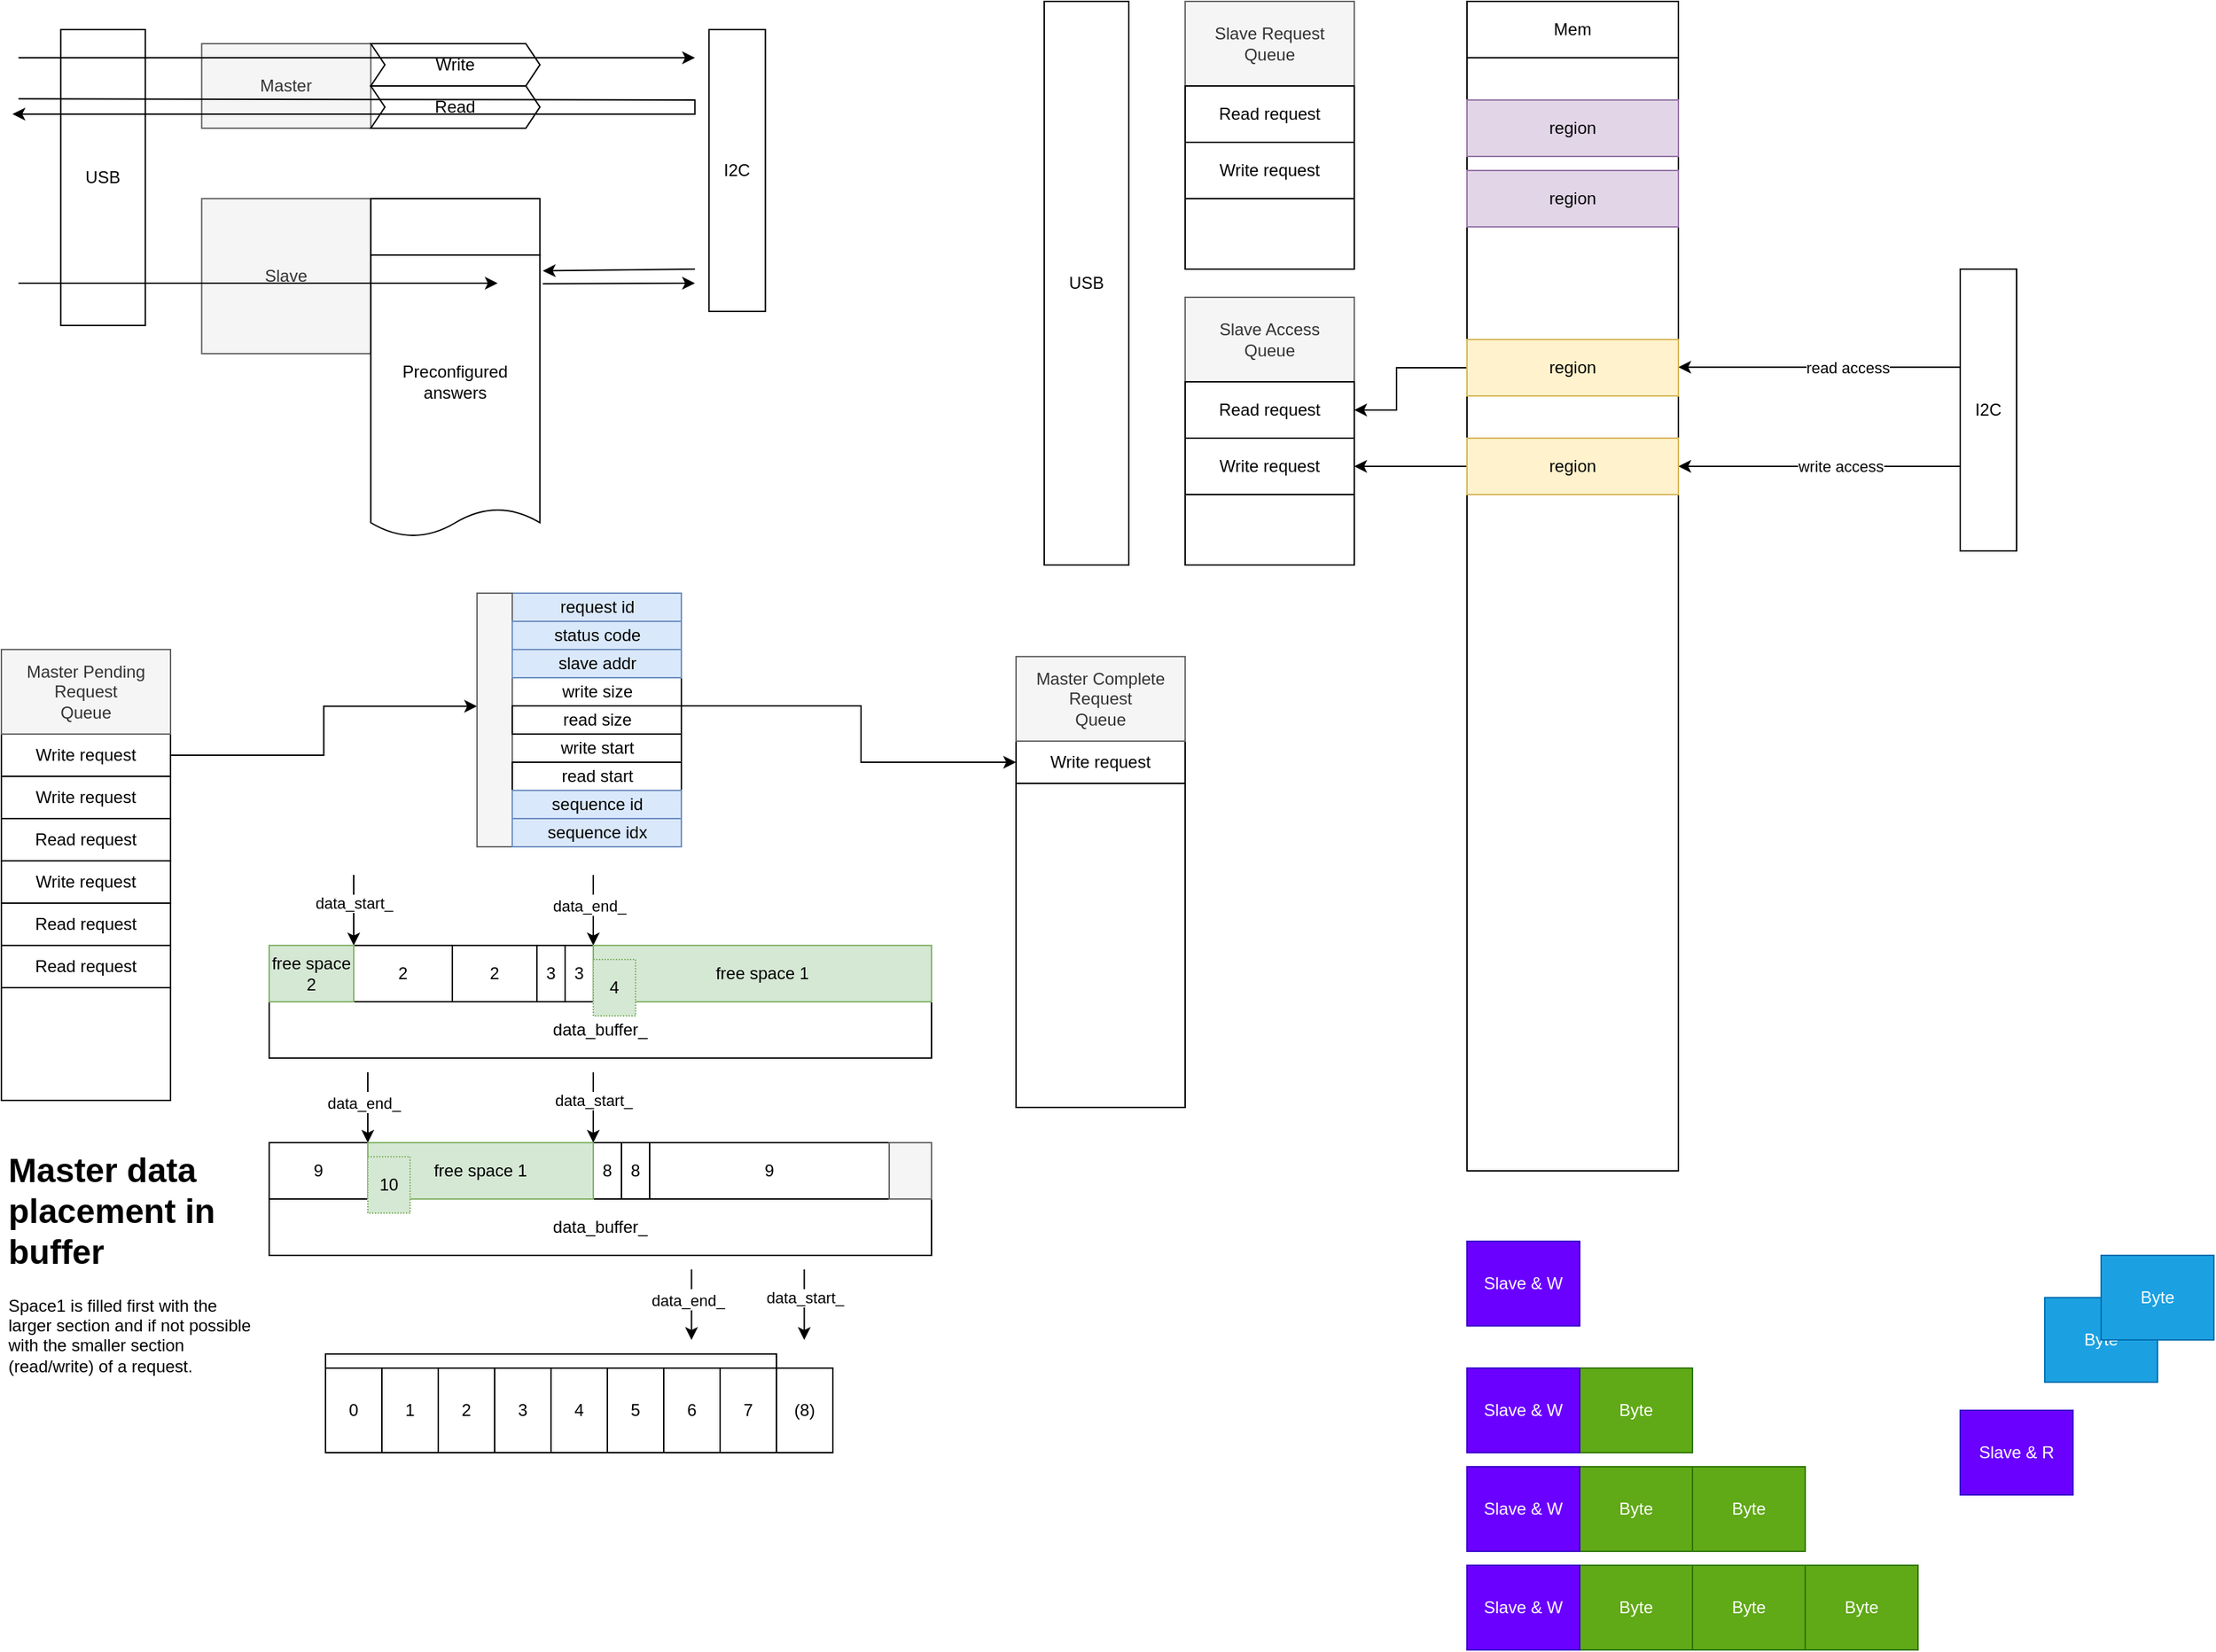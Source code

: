 <mxfile version="24.6.4" type="device">
  <diagram name="Page-1" id="2ZyC1kqVVPjFEnBajxi8">
    <mxGraphModel dx="893" dy="593" grid="1" gridSize="10" guides="1" tooltips="1" connect="1" arrows="1" fold="1" page="1" pageScale="1" pageWidth="850" pageHeight="1100" math="0" shadow="0">
      <root>
        <mxCell id="0" />
        <mxCell id="1" parent="0" />
        <mxCell id="SA-Xk729lbcdhGkagrMY-25" value="USB" style="rounded=0;whiteSpace=wrap;html=1;" parent="1" vertex="1">
          <mxGeometry x="82.14" y="60" width="60" height="210" as="geometry" />
        </mxCell>
        <mxCell id="SA-Xk729lbcdhGkagrMY-2" value="Master" style="rounded=0;whiteSpace=wrap;html=1;fillColor=#f5f5f5;fontColor=#333333;strokeColor=#666666;" parent="1" vertex="1">
          <mxGeometry x="182.14" y="70" width="120" height="60" as="geometry" />
        </mxCell>
        <mxCell id="SA-Xk729lbcdhGkagrMY-6" value="Read" style="shape=step;perimeter=stepPerimeter;whiteSpace=wrap;html=1;fixedSize=1;size=10;" parent="1" vertex="1">
          <mxGeometry x="302.14" y="100" width="120" height="30" as="geometry" />
        </mxCell>
        <mxCell id="SA-Xk729lbcdhGkagrMY-8" value="Write" style="shape=step;perimeter=stepPerimeter;whiteSpace=wrap;html=1;fixedSize=1;size=10;" parent="1" vertex="1">
          <mxGeometry x="302.14" y="70" width="120" height="30" as="geometry" />
        </mxCell>
        <mxCell id="SA-Xk729lbcdhGkagrMY-9" value="Slave" style="rounded=0;whiteSpace=wrap;html=1;fillColor=#f5f5f5;fontColor=#333333;strokeColor=#666666;" parent="1" vertex="1">
          <mxGeometry x="182.14" y="180" width="120" height="110" as="geometry" />
        </mxCell>
        <mxCell id="SA-Xk729lbcdhGkagrMY-15" value="" style="endArrow=classic;html=1;rounded=0;" parent="1" edge="1">
          <mxGeometry width="50" height="50" relative="1" as="geometry">
            <mxPoint x="52.14" y="80" as="sourcePoint" />
            <mxPoint x="532.14" y="80" as="targetPoint" />
          </mxGeometry>
        </mxCell>
        <mxCell id="SA-Xk729lbcdhGkagrMY-16" value="" style="endArrow=classic;html=1;rounded=0;" parent="1" edge="1">
          <mxGeometry width="50" height="50" relative="1" as="geometry">
            <mxPoint x="52.14" y="109.17" as="sourcePoint" />
            <mxPoint x="47.854" y="120" as="targetPoint" />
            <Array as="points">
              <mxPoint x="532.14" y="110" />
              <mxPoint x="532.14" y="120" />
            </Array>
          </mxGeometry>
        </mxCell>
        <mxCell id="SA-Xk729lbcdhGkagrMY-19" value="" style="rounded=0;whiteSpace=wrap;html=1;" parent="1" vertex="1">
          <mxGeometry x="302.14" y="180" width="120" height="40" as="geometry" />
        </mxCell>
        <mxCell id="SA-Xk729lbcdhGkagrMY-21" value="Preconfigured answers" style="shape=document;whiteSpace=wrap;html=1;boundedLbl=1;size=0.1;" parent="1" vertex="1">
          <mxGeometry x="302.14" y="220" width="120" height="200" as="geometry" />
        </mxCell>
        <mxCell id="SA-Xk729lbcdhGkagrMY-23" value="" style="endArrow=classic;html=1;rounded=0;entryX=1.017;entryY=0.056;entryDx=0;entryDy=0;entryPerimeter=0;" parent="1" target="SA-Xk729lbcdhGkagrMY-21" edge="1">
          <mxGeometry width="50" height="50" relative="1" as="geometry">
            <mxPoint x="532.14" y="230" as="sourcePoint" />
            <mxPoint x="592.14" y="250" as="targetPoint" />
          </mxGeometry>
        </mxCell>
        <mxCell id="SA-Xk729lbcdhGkagrMY-24" value="" style="endArrow=classic;html=1;rounded=0;exitX=1.017;exitY=0.102;exitDx=0;exitDy=0;exitPerimeter=0;" parent="1" source="SA-Xk729lbcdhGkagrMY-21" edge="1">
          <mxGeometry width="50" height="50" relative="1" as="geometry">
            <mxPoint x="492.14" y="300" as="sourcePoint" />
            <mxPoint x="532.14" y="240" as="targetPoint" />
          </mxGeometry>
        </mxCell>
        <mxCell id="SA-Xk729lbcdhGkagrMY-27" value="" style="endArrow=classic;html=1;rounded=0;" parent="1" edge="1">
          <mxGeometry width="50" height="50" relative="1" as="geometry">
            <mxPoint x="52.14" y="240" as="sourcePoint" />
            <mxPoint x="392.14" y="240" as="targetPoint" />
          </mxGeometry>
        </mxCell>
        <mxCell id="SA-Xk729lbcdhGkagrMY-28" value="" style="rounded=0;whiteSpace=wrap;html=1;" parent="1" vertex="1">
          <mxGeometry x="40" y="560" width="120" height="260" as="geometry" />
        </mxCell>
        <mxCell id="SA-Xk729lbcdhGkagrMY-56" style="edgeStyle=orthogonalEdgeStyle;rounded=0;orthogonalLoop=1;jettySize=auto;html=1;exitX=1;exitY=0.5;exitDx=0;exitDy=0;entryX=0;entryY=0.446;entryDx=0;entryDy=0;entryPerimeter=0;" parent="1" source="SA-Xk729lbcdhGkagrMY-29" target="SA-Xk729lbcdhGkagrMY-52" edge="1">
          <mxGeometry relative="1" as="geometry" />
        </mxCell>
        <mxCell id="SA-Xk729lbcdhGkagrMY-29" value="Write request" style="rounded=0;whiteSpace=wrap;html=1;" parent="1" vertex="1">
          <mxGeometry x="40" y="560" width="120" height="30" as="geometry" />
        </mxCell>
        <mxCell id="SA-Xk729lbcdhGkagrMY-30" value="Read request" style="rounded=0;whiteSpace=wrap;html=1;" parent="1" vertex="1">
          <mxGeometry x="40" y="620" width="120" height="30" as="geometry" />
        </mxCell>
        <mxCell id="SA-Xk729lbcdhGkagrMY-31" value="Write request" style="rounded=0;whiteSpace=wrap;html=1;" parent="1" vertex="1">
          <mxGeometry x="40" y="650" width="120" height="30" as="geometry" />
        </mxCell>
        <mxCell id="SA-Xk729lbcdhGkagrMY-32" value="Write request" style="rounded=0;whiteSpace=wrap;html=1;" parent="1" vertex="1">
          <mxGeometry x="40" y="590" width="120" height="30" as="geometry" />
        </mxCell>
        <mxCell id="SA-Xk729lbcdhGkagrMY-33" value="Read request" style="rounded=0;whiteSpace=wrap;html=1;" parent="1" vertex="1">
          <mxGeometry x="40" y="680" width="120" height="30" as="geometry" />
        </mxCell>
        <mxCell id="SA-Xk729lbcdhGkagrMY-34" value="Read request" style="rounded=0;whiteSpace=wrap;html=1;" parent="1" vertex="1">
          <mxGeometry x="40" y="710" width="120" height="30" as="geometry" />
        </mxCell>
        <mxCell id="SA-Xk729lbcdhGkagrMY-38" value="Master Pending Request&lt;br&gt;Queue" style="rounded=0;whiteSpace=wrap;html=1;fillColor=#f5f5f5;fontColor=#333333;strokeColor=#666666;" parent="1" vertex="1">
          <mxGeometry x="40" y="500" width="120" height="60" as="geometry" />
        </mxCell>
        <mxCell id="SA-Xk729lbcdhGkagrMY-39" value="data_buffer_" style="rounded=0;whiteSpace=wrap;html=1;" parent="1" vertex="1">
          <mxGeometry x="230" y="750" width="470" height="40" as="geometry" />
        </mxCell>
        <mxCell id="SA-Xk729lbcdhGkagrMY-41" value="I2C" style="rounded=0;whiteSpace=wrap;html=1;" parent="1" vertex="1">
          <mxGeometry x="542.14" y="60" width="40" height="200" as="geometry" />
        </mxCell>
        <mxCell id="SA-Xk729lbcdhGkagrMY-47" value="request id" style="rounded=0;whiteSpace=wrap;html=1;fillColor=#dae8fc;strokeColor=#6c8ebf;" parent="1" vertex="1">
          <mxGeometry x="402.5" y="460" width="120" height="20" as="geometry" />
        </mxCell>
        <mxCell id="SA-Xk729lbcdhGkagrMY-48" value="write start" style="rounded=0;whiteSpace=wrap;html=1;" parent="1" vertex="1">
          <mxGeometry x="402.5" y="560" width="120" height="20" as="geometry" />
        </mxCell>
        <mxCell id="SA-Xk729lbcdhGkagrMY-50" value="write size" style="rounded=0;whiteSpace=wrap;html=1;" parent="1" vertex="1">
          <mxGeometry x="402.5" y="520" width="120" height="20" as="geometry" />
        </mxCell>
        <mxCell id="SA-Xk729lbcdhGkagrMY-52" value="" style="rounded=0;whiteSpace=wrap;html=1;fillColor=#f5f5f5;fontColor=#333333;strokeColor=#666666;" parent="1" vertex="1">
          <mxGeometry x="377.5" y="460" width="25" height="180" as="geometry" />
        </mxCell>
        <mxCell id="SA-Xk729lbcdhGkagrMY-63" value="slave addr" style="rounded=0;whiteSpace=wrap;html=1;fillColor=#dae8fc;strokeColor=#6c8ebf;" parent="1" vertex="1">
          <mxGeometry x="402.5" y="500" width="120" height="20" as="geometry" />
        </mxCell>
        <mxCell id="uEk0Pl82Lj76Kw1FVKub-9" style="edgeStyle=orthogonalEdgeStyle;rounded=0;orthogonalLoop=1;jettySize=auto;html=1;exitX=1;exitY=0;exitDx=0;exitDy=0;entryX=0;entryY=0.5;entryDx=0;entryDy=0;" parent="1" source="pYy494UyowIViKt96TTS-2" target="uEk0Pl82Lj76Kw1FVKub-2" edge="1">
          <mxGeometry relative="1" as="geometry">
            <Array as="points">
              <mxPoint x="650" y="540" />
              <mxPoint x="650" y="580" />
            </Array>
          </mxGeometry>
        </mxCell>
        <mxCell id="pYy494UyowIViKt96TTS-2" value="read size" style="rounded=0;whiteSpace=wrap;html=1;" parent="1" vertex="1">
          <mxGeometry x="402.5" y="540" width="120" height="20" as="geometry" />
        </mxCell>
        <mxCell id="pYy494UyowIViKt96TTS-6" value="2" style="rounded=0;whiteSpace=wrap;html=1;" parent="1" vertex="1">
          <mxGeometry x="290" y="710" width="70" height="40" as="geometry" />
        </mxCell>
        <mxCell id="pYy494UyowIViKt96TTS-7" value="3" style="rounded=0;whiteSpace=wrap;html=1;" parent="1" vertex="1">
          <mxGeometry x="420" y="710" width="20" height="40" as="geometry" />
        </mxCell>
        <mxCell id="pYy494UyowIViKt96TTS-8" value="2" style="rounded=0;whiteSpace=wrap;html=1;" parent="1" vertex="1">
          <mxGeometry x="360" y="710" width="60" height="40" as="geometry" />
        </mxCell>
        <mxCell id="pYy494UyowIViKt96TTS-9" value="3" style="rounded=0;whiteSpace=wrap;html=1;" parent="1" vertex="1">
          <mxGeometry x="440" y="710" width="20" height="40" as="geometry" />
        </mxCell>
        <mxCell id="pYy494UyowIViKt96TTS-15" value="^" style="endArrow=classic;html=1;rounded=0;" parent="1" edge="1">
          <mxGeometry x="-0.2" width="50" height="50" relative="1" as="geometry">
            <mxPoint x="460.0" y="660" as="sourcePoint" />
            <mxPoint x="460.0" y="710" as="targetPoint" />
            <mxPoint as="offset" />
          </mxGeometry>
        </mxCell>
        <mxCell id="Q1eorw4Rzsz2b7SlbyAp-2" value="end" style="edgeLabel;html=1;align=center;verticalAlign=middle;resizable=0;points=[];" parent="pYy494UyowIViKt96TTS-15" vertex="1" connectable="0">
          <mxGeometry x="0.027" y="-4" relative="1" as="geometry">
            <mxPoint x="4" y="-6" as="offset" />
          </mxGeometry>
        </mxCell>
        <mxCell id="Q1eorw4Rzsz2b7SlbyAp-17" value="data_end_" style="edgeLabel;html=1;align=center;verticalAlign=middle;resizable=0;points=[];" parent="pYy494UyowIViKt96TTS-15" vertex="1" connectable="0">
          <mxGeometry x="-0.128" y="-3" relative="1" as="geometry">
            <mxPoint as="offset" />
          </mxGeometry>
        </mxCell>
        <mxCell id="pYy494UyowIViKt96TTS-18" value="data_start_" style="endArrow=classic;html=1;rounded=0;" parent="1" edge="1">
          <mxGeometry x="-0.2" width="50" height="50" relative="1" as="geometry">
            <mxPoint x="290" y="660" as="sourcePoint" />
            <mxPoint x="290" y="710" as="targetPoint" />
            <mxPoint as="offset" />
          </mxGeometry>
        </mxCell>
        <mxCell id="Q1eorw4Rzsz2b7SlbyAp-3" value="data_buffer_" style="rounded=0;whiteSpace=wrap;html=1;" parent="1" vertex="1">
          <mxGeometry x="230" y="890" width="470" height="40" as="geometry" />
        </mxCell>
        <mxCell id="Q1eorw4Rzsz2b7SlbyAp-4" value="9" style="rounded=0;whiteSpace=wrap;html=1;" parent="1" vertex="1">
          <mxGeometry x="230" y="850" width="70" height="40" as="geometry" />
        </mxCell>
        <mxCell id="Q1eorw4Rzsz2b7SlbyAp-5" value="8" style="rounded=0;whiteSpace=wrap;html=1;" parent="1" vertex="1">
          <mxGeometry x="480" y="850" width="20" height="40" as="geometry" />
        </mxCell>
        <mxCell id="Q1eorw4Rzsz2b7SlbyAp-6" value="9" style="rounded=0;whiteSpace=wrap;html=1;" parent="1" vertex="1">
          <mxGeometry x="500" y="850" width="170" height="40" as="geometry" />
        </mxCell>
        <mxCell id="Q1eorw4Rzsz2b7SlbyAp-7" value="8" style="rounded=0;whiteSpace=wrap;html=1;" parent="1" vertex="1">
          <mxGeometry x="460" y="850" width="20" height="40" as="geometry" />
        </mxCell>
        <mxCell id="Q1eorw4Rzsz2b7SlbyAp-11" value="free space 1" style="rounded=0;whiteSpace=wrap;html=1;fillColor=#d5e8d4;strokeColor=#82b366;" parent="1" vertex="1">
          <mxGeometry x="460" y="710" width="240" height="40" as="geometry" />
        </mxCell>
        <mxCell id="Q1eorw4Rzsz2b7SlbyAp-12" value="free space 1" style="rounded=0;whiteSpace=wrap;html=1;fillColor=#d5e8d4;strokeColor=#82b366;" parent="1" vertex="1">
          <mxGeometry x="300" y="850" width="160" height="40" as="geometry" />
        </mxCell>
        <mxCell id="Q1eorw4Rzsz2b7SlbyAp-13" value="free space 2" style="rounded=0;whiteSpace=wrap;html=1;fillColor=#d5e8d4;strokeColor=#82b366;" parent="1" vertex="1">
          <mxGeometry x="230" y="710" width="60" height="40" as="geometry" />
        </mxCell>
        <mxCell id="Q1eorw4Rzsz2b7SlbyAp-14" value="" style="rounded=0;whiteSpace=wrap;html=1;fillColor=#f5f5f5;fontColor=#333333;strokeColor=#666666;" parent="1" vertex="1">
          <mxGeometry x="670" y="850" width="30" height="40" as="geometry" />
        </mxCell>
        <mxCell id="Q1eorw4Rzsz2b7SlbyAp-15" value="4" style="rounded=0;whiteSpace=wrap;html=1;dashed=1;dashPattern=1 1;fillColor=#d5e8d4;strokeColor=#82b366;" parent="1" vertex="1">
          <mxGeometry x="460" y="720" width="30" height="40" as="geometry" />
        </mxCell>
        <mxCell id="Q1eorw4Rzsz2b7SlbyAp-16" value="10" style="rounded=0;whiteSpace=wrap;html=1;dashed=1;dashPattern=1 1;fillColor=#d5e8d4;strokeColor=#82b366;" parent="1" vertex="1">
          <mxGeometry x="300" y="860" width="30" height="40" as="geometry" />
        </mxCell>
        <mxCell id="Q1eorw4Rzsz2b7SlbyAp-18" value="^" style="endArrow=classic;html=1;rounded=0;" parent="1" edge="1">
          <mxGeometry x="-0.2" width="50" height="50" relative="1" as="geometry">
            <mxPoint x="300.0" y="800" as="sourcePoint" />
            <mxPoint x="300.0" y="850" as="targetPoint" />
            <mxPoint as="offset" />
          </mxGeometry>
        </mxCell>
        <mxCell id="Q1eorw4Rzsz2b7SlbyAp-19" value="end" style="edgeLabel;html=1;align=center;verticalAlign=middle;resizable=0;points=[];" parent="Q1eorw4Rzsz2b7SlbyAp-18" vertex="1" connectable="0">
          <mxGeometry x="0.027" y="-4" relative="1" as="geometry">
            <mxPoint x="4" y="-6" as="offset" />
          </mxGeometry>
        </mxCell>
        <mxCell id="Q1eorw4Rzsz2b7SlbyAp-20" value="data_end_" style="edgeLabel;html=1;align=center;verticalAlign=middle;resizable=0;points=[];" parent="Q1eorw4Rzsz2b7SlbyAp-18" vertex="1" connectable="0">
          <mxGeometry x="-0.128" y="-3" relative="1" as="geometry">
            <mxPoint as="offset" />
          </mxGeometry>
        </mxCell>
        <mxCell id="Q1eorw4Rzsz2b7SlbyAp-21" value="data_start_" style="endArrow=classic;html=1;rounded=0;" parent="1" edge="1">
          <mxGeometry x="-0.2" width="50" height="50" relative="1" as="geometry">
            <mxPoint x="460" y="800" as="sourcePoint" />
            <mxPoint x="460" y="850" as="targetPoint" />
            <mxPoint as="offset" />
          </mxGeometry>
        </mxCell>
        <mxCell id="Q1eorw4Rzsz2b7SlbyAp-22" value="read start" style="rounded=0;whiteSpace=wrap;html=1;" parent="1" vertex="1">
          <mxGeometry x="402.5" y="580" width="120" height="20" as="geometry" />
        </mxCell>
        <mxCell id="Q1eorw4Rzsz2b7SlbyAp-57" value="sequence id" style="rounded=0;whiteSpace=wrap;html=1;fillColor=#dae8fc;strokeColor=#6c8ebf;" parent="1" vertex="1">
          <mxGeometry x="402.5" y="600" width="120" height="20" as="geometry" />
        </mxCell>
        <mxCell id="myD3RqhcpJ7wvBLxxX5j-1" value="" style="rounded=0;whiteSpace=wrap;html=1;" parent="1" vertex="1">
          <mxGeometry x="270" y="1000" width="320" height="10" as="geometry" />
        </mxCell>
        <mxCell id="myD3RqhcpJ7wvBLxxX5j-3" value="0" style="rounded=0;whiteSpace=wrap;html=1;" parent="1" vertex="1">
          <mxGeometry x="270" y="1010" width="40" height="60" as="geometry" />
        </mxCell>
        <mxCell id="myD3RqhcpJ7wvBLxxX5j-4" value="1" style="rounded=0;whiteSpace=wrap;html=1;" parent="1" vertex="1">
          <mxGeometry x="310" y="1010" width="40" height="60" as="geometry" />
        </mxCell>
        <mxCell id="myD3RqhcpJ7wvBLxxX5j-5" value="2" style="rounded=0;whiteSpace=wrap;html=1;" parent="1" vertex="1">
          <mxGeometry x="350" y="1010" width="40" height="60" as="geometry" />
        </mxCell>
        <mxCell id="myD3RqhcpJ7wvBLxxX5j-6" value="3" style="rounded=0;whiteSpace=wrap;html=1;" parent="1" vertex="1">
          <mxGeometry x="390" y="1010" width="40" height="60" as="geometry" />
        </mxCell>
        <mxCell id="myD3RqhcpJ7wvBLxxX5j-7" value="4" style="rounded=0;whiteSpace=wrap;html=1;" parent="1" vertex="1">
          <mxGeometry x="430" y="1010" width="40" height="60" as="geometry" />
        </mxCell>
        <mxCell id="myD3RqhcpJ7wvBLxxX5j-8" value="5" style="rounded=0;whiteSpace=wrap;html=1;" parent="1" vertex="1">
          <mxGeometry x="470" y="1010" width="40" height="60" as="geometry" />
        </mxCell>
        <mxCell id="myD3RqhcpJ7wvBLxxX5j-9" value="6" style="rounded=0;whiteSpace=wrap;html=1;" parent="1" vertex="1">
          <mxGeometry x="510" y="1010" width="40" height="60" as="geometry" />
        </mxCell>
        <mxCell id="myD3RqhcpJ7wvBLxxX5j-10" value="7" style="rounded=0;whiteSpace=wrap;html=1;" parent="1" vertex="1">
          <mxGeometry x="550" y="1010" width="40" height="60" as="geometry" />
        </mxCell>
        <mxCell id="myD3RqhcpJ7wvBLxxX5j-11" value="data_start_" style="endArrow=classic;html=1;rounded=0;" parent="1" edge="1">
          <mxGeometry x="-0.2" width="50" height="50" relative="1" as="geometry">
            <mxPoint x="609.71" y="940" as="sourcePoint" />
            <mxPoint x="609.71" y="990" as="targetPoint" />
            <mxPoint as="offset" />
          </mxGeometry>
        </mxCell>
        <mxCell id="myD3RqhcpJ7wvBLxxX5j-12" value="^" style="endArrow=classic;html=1;rounded=0;" parent="1" edge="1">
          <mxGeometry x="-0.2" width="50" height="50" relative="1" as="geometry">
            <mxPoint x="529.71" y="940" as="sourcePoint" />
            <mxPoint x="529.71" y="990" as="targetPoint" />
            <mxPoint as="offset" />
          </mxGeometry>
        </mxCell>
        <mxCell id="myD3RqhcpJ7wvBLxxX5j-13" value="end" style="edgeLabel;html=1;align=center;verticalAlign=middle;resizable=0;points=[];" parent="myD3RqhcpJ7wvBLxxX5j-12" vertex="1" connectable="0">
          <mxGeometry x="0.027" y="-4" relative="1" as="geometry">
            <mxPoint x="4" y="-6" as="offset" />
          </mxGeometry>
        </mxCell>
        <mxCell id="myD3RqhcpJ7wvBLxxX5j-14" value="data_end_" style="edgeLabel;html=1;align=center;verticalAlign=middle;resizable=0;points=[];" parent="myD3RqhcpJ7wvBLxxX5j-12" vertex="1" connectable="0">
          <mxGeometry x="-0.128" y="-3" relative="1" as="geometry">
            <mxPoint as="offset" />
          </mxGeometry>
        </mxCell>
        <mxCell id="myD3RqhcpJ7wvBLxxX5j-15" value="(8)" style="rounded=0;whiteSpace=wrap;html=1;" parent="1" vertex="1">
          <mxGeometry x="590" y="1010" width="40" height="60" as="geometry" />
        </mxCell>
        <mxCell id="9c-QHqU9W1DF9_cKXwcu-1" value="" style="rounded=0;whiteSpace=wrap;html=1;" parent="1" vertex="1">
          <mxGeometry x="1080" y="80" width="150" height="790" as="geometry" />
        </mxCell>
        <mxCell id="9c-QHqU9W1DF9_cKXwcu-2" value="Mem" style="rounded=0;whiteSpace=wrap;html=1;" parent="1" vertex="1">
          <mxGeometry x="1080" y="40" width="150" height="40" as="geometry" />
        </mxCell>
        <mxCell id="zd9KWoQxo9es5KbFZZgR-1" value="status code" style="rounded=0;whiteSpace=wrap;html=1;fillColor=#dae8fc;strokeColor=#6c8ebf;" parent="1" vertex="1">
          <mxGeometry x="402.5" y="480" width="120" height="20" as="geometry" />
        </mxCell>
        <mxCell id="zd9KWoQxo9es5KbFZZgR-2" value="sequence idx" style="rounded=0;whiteSpace=wrap;html=1;fillColor=#dae8fc;strokeColor=#6c8ebf;" parent="1" vertex="1">
          <mxGeometry x="402.5" y="620" width="120" height="20" as="geometry" />
        </mxCell>
        <mxCell id="uEk0Pl82Lj76Kw1FVKub-1" value="" style="rounded=0;whiteSpace=wrap;html=1;" parent="1" vertex="1">
          <mxGeometry x="760" y="565" width="120" height="260" as="geometry" />
        </mxCell>
        <mxCell id="uEk0Pl82Lj76Kw1FVKub-2" value="Write request" style="rounded=0;whiteSpace=wrap;html=1;" parent="1" vertex="1">
          <mxGeometry x="760" y="565" width="120" height="30" as="geometry" />
        </mxCell>
        <mxCell id="uEk0Pl82Lj76Kw1FVKub-8" value="Master Complete Request&lt;br&gt;Queue" style="rounded=0;whiteSpace=wrap;html=1;fillColor=#f5f5f5;fontColor=#333333;strokeColor=#666666;" parent="1" vertex="1">
          <mxGeometry x="760" y="505" width="120" height="60" as="geometry" />
        </mxCell>
        <mxCell id="uEk0Pl82Lj76Kw1FVKub-10" value="read access" style="endArrow=classic;html=1;rounded=0;" parent="1" edge="1">
          <mxGeometry x="-0.04" width="50" height="50" relative="1" as="geometry">
            <mxPoint x="1460" y="299.58" as="sourcePoint" />
            <mxPoint x="1230" y="299.58" as="targetPoint" />
            <Array as="points">
              <mxPoint x="1260" y="299.58" />
            </Array>
            <mxPoint as="offset" />
          </mxGeometry>
        </mxCell>
        <mxCell id="uEk0Pl82Lj76Kw1FVKub-11" value="" style="rounded=0;whiteSpace=wrap;html=1;" parent="1" vertex="1">
          <mxGeometry x="880" y="310" width="120" height="130" as="geometry" />
        </mxCell>
        <mxCell id="uEk0Pl82Lj76Kw1FVKub-12" value="Write request" style="rounded=0;whiteSpace=wrap;html=1;" parent="1" vertex="1">
          <mxGeometry x="880" y="350" width="120" height="40" as="geometry" />
        </mxCell>
        <mxCell id="uEk0Pl82Lj76Kw1FVKub-13" value="Slave Access&lt;br&gt;Queue" style="rounded=0;whiteSpace=wrap;html=1;fillColor=#f5f5f5;fontColor=#333333;strokeColor=#666666;" parent="1" vertex="1">
          <mxGeometry x="880" y="250" width="120" height="60" as="geometry" />
        </mxCell>
        <mxCell id="uEk0Pl82Lj76Kw1FVKub-20" style="edgeStyle=orthogonalEdgeStyle;rounded=0;orthogonalLoop=1;jettySize=auto;html=1;exitX=0;exitY=0.5;exitDx=0;exitDy=0;entryX=1;entryY=0.5;entryDx=0;entryDy=0;" parent="1" source="uEk0Pl82Lj76Kw1FVKub-14" target="uEk0Pl82Lj76Kw1FVKub-15" edge="1">
          <mxGeometry relative="1" as="geometry">
            <Array as="points">
              <mxPoint x="1030" y="300" />
              <mxPoint x="1030" y="330" />
            </Array>
          </mxGeometry>
        </mxCell>
        <mxCell id="uEk0Pl82Lj76Kw1FVKub-14" value="region" style="rounded=0;whiteSpace=wrap;html=1;fillColor=#fff2cc;strokeColor=#d6b656;" parent="1" vertex="1">
          <mxGeometry x="1080" y="280" width="150" height="40" as="geometry" />
        </mxCell>
        <mxCell id="uEk0Pl82Lj76Kw1FVKub-15" value="Read request" style="rounded=0;whiteSpace=wrap;html=1;" parent="1" vertex="1">
          <mxGeometry x="880" y="310" width="120" height="40" as="geometry" />
        </mxCell>
        <mxCell id="uEk0Pl82Lj76Kw1FVKub-16" value="write access" style="endArrow=classic;html=1;rounded=0;entryX=1;entryY=0.5;entryDx=0;entryDy=0;" parent="1" target="uEk0Pl82Lj76Kw1FVKub-17" edge="1">
          <mxGeometry width="50" height="50" relative="1" as="geometry">
            <mxPoint x="1460" y="370" as="sourcePoint" />
            <mxPoint x="1230" y="260" as="targetPoint" />
          </mxGeometry>
        </mxCell>
        <mxCell id="uEk0Pl82Lj76Kw1FVKub-21" style="edgeStyle=orthogonalEdgeStyle;rounded=0;orthogonalLoop=1;jettySize=auto;html=1;exitX=0;exitY=0.5;exitDx=0;exitDy=0;entryX=1;entryY=0.5;entryDx=0;entryDy=0;" parent="1" source="uEk0Pl82Lj76Kw1FVKub-17" target="uEk0Pl82Lj76Kw1FVKub-12" edge="1">
          <mxGeometry relative="1" as="geometry">
            <Array as="points">
              <mxPoint x="1070" y="370" />
              <mxPoint x="1070" y="370" />
            </Array>
          </mxGeometry>
        </mxCell>
        <mxCell id="uEk0Pl82Lj76Kw1FVKub-17" value="region" style="rounded=0;whiteSpace=wrap;html=1;fillColor=#fff2cc;strokeColor=#d6b656;" parent="1" vertex="1">
          <mxGeometry x="1080" y="350" width="150" height="40" as="geometry" />
        </mxCell>
        <mxCell id="uEk0Pl82Lj76Kw1FVKub-22" value="region" style="rounded=0;whiteSpace=wrap;html=1;fillColor=#e1d5e7;strokeColor=#9673a6;" parent="1" vertex="1">
          <mxGeometry x="1080" y="110" width="150" height="40" as="geometry" />
        </mxCell>
        <mxCell id="uEk0Pl82Lj76Kw1FVKub-23" value="region" style="rounded=0;whiteSpace=wrap;html=1;fillColor=#e1d5e7;strokeColor=#9673a6;" parent="1" vertex="1">
          <mxGeometry x="1080" y="160" width="150" height="40" as="geometry" />
        </mxCell>
        <mxCell id="uEk0Pl82Lj76Kw1FVKub-24" value="I2C" style="rounded=0;whiteSpace=wrap;html=1;" parent="1" vertex="1">
          <mxGeometry x="1430" y="230" width="40" height="200" as="geometry" />
        </mxCell>
        <mxCell id="uEk0Pl82Lj76Kw1FVKub-25" value="USB" style="rounded=0;whiteSpace=wrap;html=1;" parent="1" vertex="1">
          <mxGeometry x="780" y="40" width="60" height="400" as="geometry" />
        </mxCell>
        <mxCell id="uEk0Pl82Lj76Kw1FVKub-26" value="" style="rounded=0;whiteSpace=wrap;html=1;" parent="1" vertex="1">
          <mxGeometry x="880" y="100" width="120" height="130" as="geometry" />
        </mxCell>
        <mxCell id="uEk0Pl82Lj76Kw1FVKub-27" value="Write request" style="rounded=0;whiteSpace=wrap;html=1;" parent="1" vertex="1">
          <mxGeometry x="880" y="140" width="120" height="40" as="geometry" />
        </mxCell>
        <mxCell id="uEk0Pl82Lj76Kw1FVKub-28" value="Slave Request&lt;br&gt;Queue" style="rounded=0;whiteSpace=wrap;html=1;fillColor=#f5f5f5;fontColor=#333333;strokeColor=#666666;" parent="1" vertex="1">
          <mxGeometry x="880" y="40" width="120" height="60" as="geometry" />
        </mxCell>
        <mxCell id="uEk0Pl82Lj76Kw1FVKub-29" value="Read request" style="rounded=0;whiteSpace=wrap;html=1;" parent="1" vertex="1">
          <mxGeometry x="880" y="100" width="120" height="40" as="geometry" />
        </mxCell>
        <mxCell id="yJD7csdsyVme4BotSLR3-1" value="&lt;h1&gt;Master data placement in buffer&lt;/h1&gt;&lt;div&gt;Space1 is filled first with the larger section and if not possible with the smaller section (read/write) of a request.&lt;/div&gt;" style="text;html=1;strokeColor=none;fillColor=none;spacing=5;spacingTop=-20;whiteSpace=wrap;overflow=hidden;rounded=0;" parent="1" vertex="1">
          <mxGeometry x="40" y="850" width="190" height="170" as="geometry" />
        </mxCell>
        <mxCell id="etsOGuWaE-JSQvinEe2w-1" value="Byte" style="rounded=0;whiteSpace=wrap;html=1;fillColor=#60a917;fontColor=#ffffff;strokeColor=#2D7600;" vertex="1" parent="1">
          <mxGeometry x="1160" y="1080" width="80" height="60" as="geometry" />
        </mxCell>
        <mxCell id="etsOGuWaE-JSQvinEe2w-2" value="Byte" style="rounded=0;whiteSpace=wrap;html=1;fillColor=#60a917;fontColor=#ffffff;strokeColor=#2D7600;" vertex="1" parent="1">
          <mxGeometry x="1320" y="1150" width="80" height="60" as="geometry" />
        </mxCell>
        <mxCell id="etsOGuWaE-JSQvinEe2w-3" value="Byte" style="rounded=0;whiteSpace=wrap;html=1;fillColor=#1ba1e2;fontColor=#ffffff;strokeColor=#006EAF;" vertex="1" parent="1">
          <mxGeometry x="1490" y="960" width="80" height="60" as="geometry" />
        </mxCell>
        <mxCell id="etsOGuWaE-JSQvinEe2w-4" value="Byte" style="rounded=0;whiteSpace=wrap;html=1;fillColor=#1ba1e2;fontColor=#ffffff;strokeColor=#006EAF;" vertex="1" parent="1">
          <mxGeometry x="1530" y="930" width="80" height="60" as="geometry" />
        </mxCell>
        <mxCell id="etsOGuWaE-JSQvinEe2w-5" value="Slave &amp;amp; W" style="rounded=0;whiteSpace=wrap;html=1;fillColor=#6a00ff;fontColor=#ffffff;strokeColor=#3700CC;" vertex="1" parent="1">
          <mxGeometry x="1080" y="920" width="80" height="60" as="geometry" />
        </mxCell>
        <mxCell id="etsOGuWaE-JSQvinEe2w-6" value="Slave &amp;amp; R" style="rounded=0;whiteSpace=wrap;html=1;fillColor=#6a00ff;fontColor=#ffffff;strokeColor=#3700CC;" vertex="1" parent="1">
          <mxGeometry x="1430" y="1040" width="80" height="60" as="geometry" />
        </mxCell>
        <mxCell id="etsOGuWaE-JSQvinEe2w-7" value="Byte" style="rounded=0;whiteSpace=wrap;html=1;fillColor=#60a917;fontColor=#ffffff;strokeColor=#2D7600;" vertex="1" parent="1">
          <mxGeometry x="1240" y="1080" width="80" height="60" as="geometry" />
        </mxCell>
        <mxCell id="etsOGuWaE-JSQvinEe2w-8" value="Byte" style="rounded=0;whiteSpace=wrap;html=1;fillColor=#60a917;fontColor=#ffffff;strokeColor=#2D7600;" vertex="1" parent="1">
          <mxGeometry x="1160" y="1010" width="80" height="60" as="geometry" />
        </mxCell>
        <mxCell id="etsOGuWaE-JSQvinEe2w-9" value="Slave &amp;amp; W" style="rounded=0;whiteSpace=wrap;html=1;fillColor=#6a00ff;fontColor=#ffffff;strokeColor=#3700CC;" vertex="1" parent="1">
          <mxGeometry x="1080" y="1010" width="80" height="60" as="geometry" />
        </mxCell>
        <mxCell id="etsOGuWaE-JSQvinEe2w-10" value="Slave &amp;amp; W" style="rounded=0;whiteSpace=wrap;html=1;fillColor=#6a00ff;fontColor=#ffffff;strokeColor=#3700CC;" vertex="1" parent="1">
          <mxGeometry x="1080" y="1080" width="80" height="60" as="geometry" />
        </mxCell>
        <mxCell id="etsOGuWaE-JSQvinEe2w-11" value="Byte" style="rounded=0;whiteSpace=wrap;html=1;fillColor=#60a917;fontColor=#ffffff;strokeColor=#2D7600;" vertex="1" parent="1">
          <mxGeometry x="1160" y="1150" width="80" height="60" as="geometry" />
        </mxCell>
        <mxCell id="etsOGuWaE-JSQvinEe2w-12" value="Byte" style="rounded=0;whiteSpace=wrap;html=1;fillColor=#60a917;fontColor=#ffffff;strokeColor=#2D7600;" vertex="1" parent="1">
          <mxGeometry x="1240" y="1150" width="80" height="60" as="geometry" />
        </mxCell>
        <mxCell id="etsOGuWaE-JSQvinEe2w-13" value="Slave &amp;amp; W" style="rounded=0;whiteSpace=wrap;html=1;fillColor=#6a00ff;fontColor=#ffffff;strokeColor=#3700CC;" vertex="1" parent="1">
          <mxGeometry x="1080" y="1150" width="80" height="60" as="geometry" />
        </mxCell>
      </root>
    </mxGraphModel>
  </diagram>
</mxfile>
